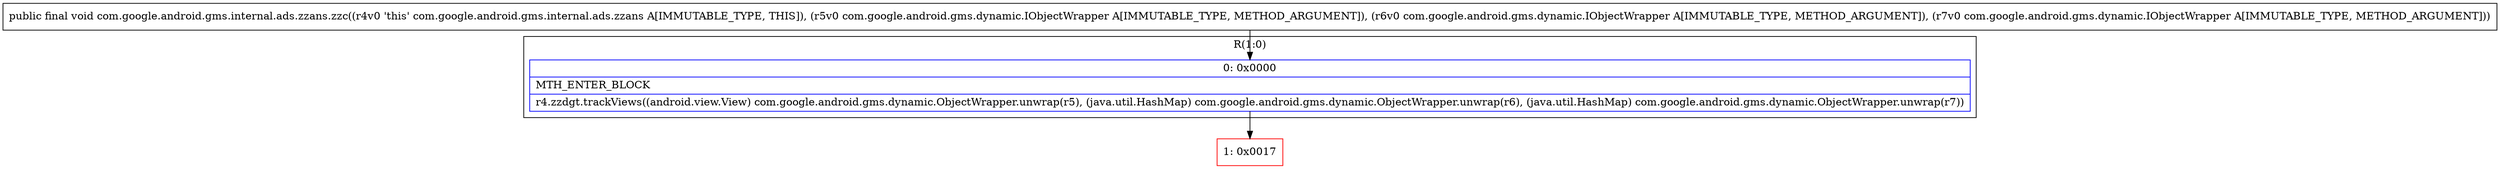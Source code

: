 digraph "CFG forcom.google.android.gms.internal.ads.zzans.zzc(Lcom\/google\/android\/gms\/dynamic\/IObjectWrapper;Lcom\/google\/android\/gms\/dynamic\/IObjectWrapper;Lcom\/google\/android\/gms\/dynamic\/IObjectWrapper;)V" {
subgraph cluster_Region_806559872 {
label = "R(1:0)";
node [shape=record,color=blue];
Node_0 [shape=record,label="{0\:\ 0x0000|MTH_ENTER_BLOCK\l|r4.zzdgt.trackViews((android.view.View) com.google.android.gms.dynamic.ObjectWrapper.unwrap(r5), (java.util.HashMap) com.google.android.gms.dynamic.ObjectWrapper.unwrap(r6), (java.util.HashMap) com.google.android.gms.dynamic.ObjectWrapper.unwrap(r7))\l}"];
}
Node_1 [shape=record,color=red,label="{1\:\ 0x0017}"];
MethodNode[shape=record,label="{public final void com.google.android.gms.internal.ads.zzans.zzc((r4v0 'this' com.google.android.gms.internal.ads.zzans A[IMMUTABLE_TYPE, THIS]), (r5v0 com.google.android.gms.dynamic.IObjectWrapper A[IMMUTABLE_TYPE, METHOD_ARGUMENT]), (r6v0 com.google.android.gms.dynamic.IObjectWrapper A[IMMUTABLE_TYPE, METHOD_ARGUMENT]), (r7v0 com.google.android.gms.dynamic.IObjectWrapper A[IMMUTABLE_TYPE, METHOD_ARGUMENT])) }"];
MethodNode -> Node_0;
Node_0 -> Node_1;
}

